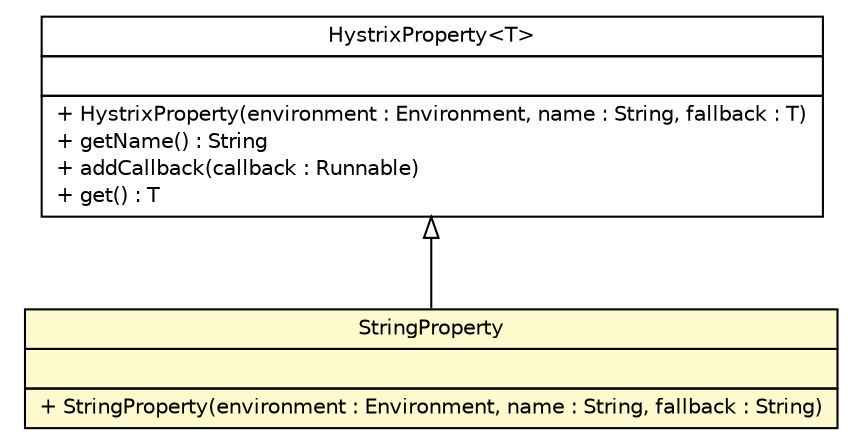 #!/usr/local/bin/dot
#
# Class diagram 
# Generated by UMLGraph version R5_6-24-gf6e263 (http://www.umlgraph.org/)
#

digraph G {
	edge [fontname="Helvetica",fontsize=10,labelfontname="Helvetica",labelfontsize=10];
	node [fontname="Helvetica",fontsize=10,shape=plaintext];
	nodesep=0.25;
	ranksep=0.5;
	// cn.home1.oss.lib.hystrix.config.HystrixProperty<T>
	c103 [label=<<table title="cn.home1.oss.lib.hystrix.config.HystrixProperty" border="0" cellborder="1" cellspacing="0" cellpadding="2" port="p" href="./HystrixProperty.html">
		<tr><td><table border="0" cellspacing="0" cellpadding="1">
<tr><td align="center" balign="center"> HystrixProperty&lt;T&gt; </td></tr>
		</table></td></tr>
		<tr><td><table border="0" cellspacing="0" cellpadding="1">
<tr><td align="left" balign="left">  </td></tr>
		</table></td></tr>
		<tr><td><table border="0" cellspacing="0" cellpadding="1">
<tr><td align="left" balign="left"> + HystrixProperty(environment : Environment, name : String, fallback : T) </td></tr>
<tr><td align="left" balign="left"> + getName() : String </td></tr>
<tr><td align="left" balign="left"> + addCallback(callback : Runnable) </td></tr>
<tr><td align="left" balign="left"> + get() : T </td></tr>
		</table></td></tr>
		</table>>, URL="./HystrixProperty.html", fontname="Helvetica", fontcolor="black", fontsize=10.0];
	// cn.home1.oss.lib.hystrix.config.HystrixProperty.StringProperty
	c105 [label=<<table title="cn.home1.oss.lib.hystrix.config.HystrixProperty.StringProperty" border="0" cellborder="1" cellspacing="0" cellpadding="2" port="p" bgcolor="lemonChiffon" href="./HystrixProperty.StringProperty.html">
		<tr><td><table border="0" cellspacing="0" cellpadding="1">
<tr><td align="center" balign="center"> StringProperty </td></tr>
		</table></td></tr>
		<tr><td><table border="0" cellspacing="0" cellpadding="1">
<tr><td align="left" balign="left">  </td></tr>
		</table></td></tr>
		<tr><td><table border="0" cellspacing="0" cellpadding="1">
<tr><td align="left" balign="left"> + StringProperty(environment : Environment, name : String, fallback : String) </td></tr>
		</table></td></tr>
		</table>>, URL="./HystrixProperty.StringProperty.html", fontname="Helvetica", fontcolor="black", fontsize=10.0];
	//cn.home1.oss.lib.hystrix.config.HystrixProperty.StringProperty extends cn.home1.oss.lib.hystrix.config.HystrixProperty<java.lang.String>
	c103:p -> c105:p [dir=back,arrowtail=empty];
}

